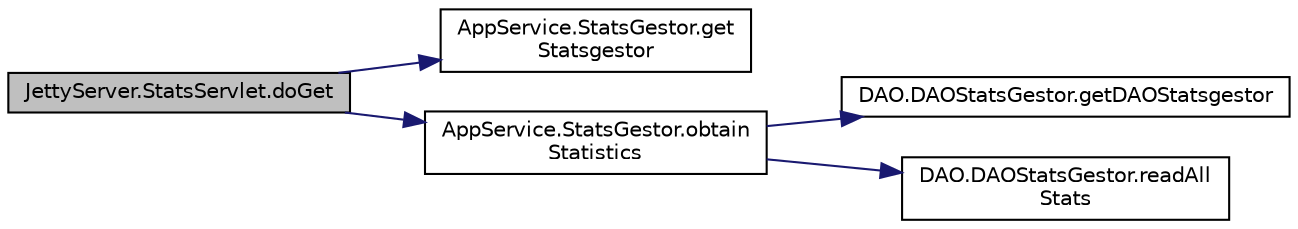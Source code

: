 digraph "JettyServer.StatsServlet.doGet"
{
 // LATEX_PDF_SIZE
  edge [fontname="Helvetica",fontsize="10",labelfontname="Helvetica",labelfontsize="10"];
  node [fontname="Helvetica",fontsize="10",shape=record];
  rankdir="LR";
  Node1 [label="JettyServer.StatsServlet.doGet",height=0.2,width=0.4,color="black", fillcolor="grey75", style="filled", fontcolor="black",tooltip=" "];
  Node1 -> Node2 [color="midnightblue",fontsize="10",style="solid",fontname="Helvetica"];
  Node2 [label="AppService.StatsGestor.get\lStatsgestor",height=0.2,width=0.4,color="black", fillcolor="white", style="filled",URL="$class_app_service_1_1_stats_gestor.html#aa2a656a7ce99bffecb072143411c896c",tooltip=" "];
  Node1 -> Node3 [color="midnightblue",fontsize="10",style="solid",fontname="Helvetica"];
  Node3 [label="AppService.StatsGestor.obtain\lStatistics",height=0.2,width=0.4,color="black", fillcolor="white", style="filled",URL="$class_app_service_1_1_stats_gestor.html#a0aa4cb5922761bd334a160ea4c7c5456",tooltip=" "];
  Node3 -> Node4 [color="midnightblue",fontsize="10",style="solid",fontname="Helvetica"];
  Node4 [label="DAO.DAOStatsGestor.getDAOStatsgestor",height=0.2,width=0.4,color="black", fillcolor="white", style="filled",URL="$class_d_a_o_1_1_d_a_o_stats_gestor.html#a2d8a379e517b941bc854a5926f72edda",tooltip=" "];
  Node3 -> Node5 [color="midnightblue",fontsize="10",style="solid",fontname="Helvetica"];
  Node5 [label="DAO.DAOStatsGestor.readAll\lStats",height=0.2,width=0.4,color="black", fillcolor="white", style="filled",URL="$class_d_a_o_1_1_d_a_o_stats_gestor.html#a8cfcb7b046d3dbfc625c1ba8aa194be5",tooltip=" "];
}
